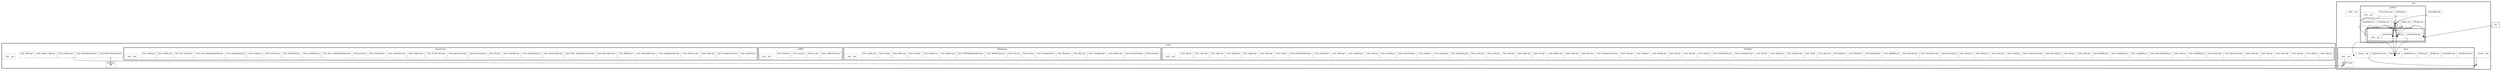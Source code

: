 strict digraph {
compound = true;
concentrate=true;
node [shape=box];

subgraph cluster3317 {
style=bold;label="tests";
GRAPH_DUMMY3317 [shape=point, style=invis];
subgraph cluster901 {
style=bold;label="builtins";
GRAPH_DUMMY901 [shape=point, style=invis];
subgraph cluster241 {
style=dashed;label="test_abs.py";
GRAPH_DUMMY241 [shape=point, style=invis];
}
subgraph cluster252 {
style=dashed;label="test_all.py";
GRAPH_DUMMY252 [shape=point, style=invis];
}
subgraph cluster258 {
style=dashed;label="test_any.py";
GRAPH_DUMMY258 [shape=point, style=invis];
}
subgraph cluster264 {
style=dashed;label="test_ascii.py";
GRAPH_DUMMY264 [shape=point, style=invis];
}
subgraph cluster271 {
style=dashed;label="test_bin.py";
GRAPH_DUMMY271 [shape=point, style=invis];
}
subgraph cluster280 {
style=dashed;label="test_bool.py";
GRAPH_DUMMY280 [shape=point, style=invis];
}
subgraph cluster295 {
style=dashed;label="test_bytearray.py";
GRAPH_DUMMY295 [shape=point, style=invis];
}
subgraph cluster301 {
style=dashed;label="test_bytes.py";
GRAPH_DUMMY301 [shape=point, style=invis];
}
subgraph cluster307 {
style=dashed;label="test_callable.py";
GRAPH_DUMMY307 [shape=point, style=invis];
}
subgraph cluster314 {
style=dashed;label="test_chr.py";
GRAPH_DUMMY314 [shape=point, style=invis];
}
subgraph cluster321 {
style=dashed;label="test_classmethod.py";
GRAPH_DUMMY321 [shape=point, style=invis];
}
subgraph cluster328 {
style=dashed;label="test_compile.py";
GRAPH_DUMMY328 [shape=point, style=invis];
}
subgraph cluster335 {
style=dashed;label="test_complex.py";
GRAPH_DUMMY335 [shape=point, style=invis];
}
subgraph cluster342 {
style=dashed;label="test_delattr.py";
GRAPH_DUMMY342 [shape=point, style=invis];
}
subgraph cluster351 {
style=dashed;label="test_dict.py";
GRAPH_DUMMY351 [shape=point, style=invis];
}
subgraph cluster357 {
style=dashed;label="test_dir.py";
GRAPH_DUMMY357 [shape=point, style=invis];
}
subgraph cluster364 {
style=dashed;label="test_divmod.py";
GRAPH_DUMMY364 [shape=point, style=invis];
}
subgraph cluster375 {
style=dashed;label="test_enumerate.py";
GRAPH_DUMMY375 [shape=point, style=invis];
}
subgraph cluster388 {
style=dashed;label="test_eval.py";
GRAPH_DUMMY388 [shape=point, style=invis];
}
subgraph cluster395 {
style=dashed;label="test_exec.py";
GRAPH_DUMMY395 [shape=point, style=invis];
}
subgraph cluster402 {
style=dashed;label="test_filter.py";
GRAPH_DUMMY402 [shape=point, style=invis];
}
subgraph cluster417 {
style=dashed;label="test_float.py";
GRAPH_DUMMY417 [shape=point, style=invis];
}
subgraph cluster424 {
style=dashed;label="test_format.py";
GRAPH_DUMMY424 [shape=point, style=invis];
}
subgraph cluster431 {
style=dashed;label="test_frozenset.py";
GRAPH_DUMMY431 [shape=point, style=invis];
}
subgraph cluster439 {
style=dashed;label="test_getattr.py";
GRAPH_DUMMY439 [shape=point, style=invis];
}
subgraph cluster448 {
style=dashed;label="test_globals.py";
GRAPH_DUMMY448 [shape=point, style=invis];
}
subgraph cluster459 {
style=dashed;label="test_hasattr.py";
GRAPH_DUMMY459 [shape=point, style=invis];
}
subgraph cluster468 {
style=dashed;label="test_hash.py";
GRAPH_DUMMY468 [shape=point, style=invis];
}
subgraph cluster475 {
style=dashed;label="test_help.py";
GRAPH_DUMMY475 [shape=point, style=invis];
}
subgraph cluster482 {
style=dashed;label="test_hex.py";
GRAPH_DUMMY482 [shape=point, style=invis];
}
subgraph cluster489 {
style=dashed;label="test_id.py";
GRAPH_DUMMY489 [shape=point, style=invis];
}
subgraph cluster496 {
style=dashed;label="test_import.py";
GRAPH_DUMMY496 [shape=point, style=invis];
}
subgraph cluster503 {
style=dashed;label="test_input.py";
GRAPH_DUMMY503 [shape=point, style=invis];
}
subgraph cluster506 {
style=dashed;label="test_int.py";
GRAPH_DUMMY506 [shape=point, style=invis];
}
subgraph cluster513 {
style=dashed;label="test_isinstance.py";
GRAPH_DUMMY513 [shape=point, style=invis];
}
subgraph cluster532 {
style=dashed;label="test_issubclass.py";
GRAPH_DUMMY532 [shape=point, style=invis];
}
subgraph cluster557 {
style=dashed;label="test_iter.py";
GRAPH_DUMMY557 [shape=point, style=invis];
}
subgraph cluster564 {
style=dashed;label="test_len.py";
GRAPH_DUMMY564 [shape=point, style=invis];
}
subgraph cluster571 {
style=dashed;label="test_list.py";
GRAPH_DUMMY571 [shape=point, style=invis];
}
subgraph cluster579 {
style=dashed;label="test_locals.py";
GRAPH_DUMMY579 [shape=point, style=invis];
}
subgraph cluster590 {
style=dashed;label="test_map.py";
GRAPH_DUMMY590 [shape=point, style=invis];
}
subgraph cluster606 {
style=dashed;label="test_max.py";
GRAPH_DUMMY606 [shape=point, style=invis];
}
subgraph cluster620 {
style=dashed;label="test_memoryview.py";
GRAPH_DUMMY620 [shape=point, style=invis];
}
subgraph cluster627 {
style=dashed;label="test_min.py";
GRAPH_DUMMY627 [shape=point, style=invis];
}
subgraph cluster642 {
style=dashed;label="test_next.py";
GRAPH_DUMMY642 [shape=point, style=invis];
}
subgraph cluster657 {
style=dashed;label="test_object.py";
GRAPH_DUMMY657 [shape=point, style=invis];
}
subgraph cluster664 {
style=dashed;label="test_oct.py";
GRAPH_DUMMY664 [shape=point, style=invis];
}
subgraph cluster671 {
style=dashed;label="test_open.py";
GRAPH_DUMMY671 [shape=point, style=invis];
}
subgraph cluster678 {
style=dashed;label="test_ord.py";
GRAPH_DUMMY678 [shape=point, style=invis];
}
subgraph cluster685 {
style=dashed;label="test_pow.py";
GRAPH_DUMMY685 [shape=point, style=invis];
}
subgraph cluster711 {
style=dashed;label="test_print.py";
GRAPH_DUMMY711 [shape=point, style=invis];
}
subgraph cluster728 {
style=dashed;label="test_property.py";
GRAPH_DUMMY728 [shape=point, style=invis];
}
subgraph cluster735 {
style=dashed;label="test_range.py";
GRAPH_DUMMY735 [shape=point, style=invis];
}
subgraph cluster742 {
style=dashed;label="test_repr.py";
GRAPH_DUMMY742 [shape=point, style=invis];
}
subgraph cluster749 {
style=dashed;label="test_reversed.py";
GRAPH_DUMMY749 [shape=point, style=invis];
}
subgraph cluster765 {
style=dashed;label="test_round.py";
GRAPH_DUMMY765 [shape=point, style=invis];
}
subgraph cluster779 {
style=dashed;label="test_set.py";
GRAPH_DUMMY779 [shape=point, style=invis];
}
subgraph cluster790 {
style=dashed;label="test_setattr.py";
GRAPH_DUMMY790 [shape=point, style=invis];
}
subgraph cluster795 {
style=dashed;label="test_slice.py";
GRAPH_DUMMY795 [shape=point, style=invis];
}
subgraph cluster808 {
style=dashed;label="test_sorted.py";
GRAPH_DUMMY808 [shape=point, style=invis];
}
subgraph cluster817 {
style=dashed;label="test_staticmethod.py";
GRAPH_DUMMY817 [shape=point, style=invis];
}
subgraph cluster824 {
style=dashed;label="test_str.py";
GRAPH_DUMMY824 [shape=point, style=invis];
}
subgraph cluster831 {
style=dashed;label="test_sum.py";
GRAPH_DUMMY831 [shape=point, style=invis];
}
subgraph cluster854 {
style=dashed;label="test_super.py";
GRAPH_DUMMY854 [shape=point, style=invis];
}
subgraph cluster861 {
style=dashed;label="test_tuple.py";
GRAPH_DUMMY861 [shape=point, style=invis];
}
subgraph cluster870 {
style=dashed;label="test_type.py";
GRAPH_DUMMY870 [shape=point, style=invis];
}
subgraph cluster879 {
style=dashed;label="test_vars.py";
GRAPH_DUMMY879 [shape=point, style=invis];
}
subgraph cluster890 {
style=dashed;label="test_zip.py";
GRAPH_DUMMY890 [shape=point, style=invis];
}
902 [style=dashed,label="__init__.py"];
}
subgraph cluster1693 {
style=bold;label="datatypes";
GRAPH_DUMMY1693 [shape=point, style=invis];
subgraph cluster903 {
style=dashed;label="test_bool.py";
GRAPH_DUMMY903 [shape=point, style=invis];
}
subgraph cluster923 {
style=dashed;label="test_bytearray.py";
GRAPH_DUMMY923 [shape=point, style=invis];
}
subgraph cluster985 {
style=dashed;label="test_bytes.py";
GRAPH_DUMMY985 [shape=point, style=invis];
}
subgraph cluster1067 {
style=dashed;label="test_complex.py";
GRAPH_DUMMY1067 [shape=point, style=invis];
}
subgraph cluster1088 {
style=dashed;label="test_dict.py";
GRAPH_DUMMY1088 [shape=point, style=invis];
}
subgraph cluster1139 {
style=dashed;label="test_float.py";
GRAPH_DUMMY1139 [shape=point, style=invis];
}
subgraph cluster1183 {
style=dashed;label="test_frozenset.py";
GRAPH_DUMMY1183 [shape=point, style=invis];
}
subgraph cluster1221 {
style=dashed;label="test_int.py";
GRAPH_DUMMY1221 [shape=point, style=invis];
}
subgraph cluster1261 {
style=dashed;label="test_list.py";
GRAPH_DUMMY1261 [shape=point, style=invis];
}
subgraph cluster1340 {
style=dashed;label="test_NoneType.py";
GRAPH_DUMMY1340 [shape=point, style=invis];
}
subgraph cluster1356 {
style=dashed;label="test_NotImplemented.py";
GRAPH_DUMMY1356 [shape=point, style=invis];
}
subgraph cluster1370 {
style=dashed;label="test_object.py";
GRAPH_DUMMY1370 [shape=point, style=invis];
}
subgraph cluster1410 {
style=dashed;label="test_range.py";
GRAPH_DUMMY1410 [shape=point, style=invis];
}
subgraph cluster1440 {
style=dashed;label="test_set.py";
GRAPH_DUMMY1440 [shape=point, style=invis];
}
subgraph cluster1498 {
style=dashed;label="test_slice.py";
GRAPH_DUMMY1498 [shape=point, style=invis];
}
subgraph cluster1528 {
style=dashed;label="test_str.py";
GRAPH_DUMMY1528 [shape=point, style=invis];
}
subgraph cluster1643 {
style=dashed;label="test_tuple.py";
GRAPH_DUMMY1643 [shape=point, style=invis];
}
1694 [style=dashed,label="__init__.py"];
}
subgraph cluster2047 {
style=bold;label="stdlib";
GRAPH_DUMMY2047 [shape=point, style=invis];
subgraph cluster1721 {
style=dashed;label="test_collections.py";
GRAPH_DUMMY1721 [shape=point, style=invis];
}
subgraph cluster1806 {
style=dashed;label="test_os.py";
GRAPH_DUMMY1806 [shape=point, style=invis];
}
subgraph cluster1815 {
style=dashed;label="test_sys.py";
GRAPH_DUMMY1815 [shape=point, style=invis];
}
subgraph cluster1985 {
style=dashed;label="test_time.py";
GRAPH_DUMMY1985 [shape=point, style=invis];
}
2048 [style=dashed,label="__init__.py"];
}
subgraph cluster2819 {
style=bold;label="structures";
GRAPH_DUMMY2819 [shape=point, style=invis];
subgraph cluster2049 {
style=dashed;label="test_assert.py";
GRAPH_DUMMY2049 [shape=point, style=invis];
}
subgraph cluster2056 {
style=dashed;label="test_assignment.py";
GRAPH_DUMMY2056 [shape=point, style=invis];
}
subgraph cluster2097 {
style=dashed;label="test_class.py";
GRAPH_DUMMY2097 [shape=point, style=invis];
}
subgraph cluster2132 {
style=dashed;label="test_closure.py";
GRAPH_DUMMY2132 [shape=point, style=invis];
}
subgraph cluster2145 {
style=dashed;label="test_comparisons.py";
GRAPH_DUMMY2145 [shape=point, style=invis];
}
subgraph cluster2206 {
style=dashed;label="test_decorators.py";
GRAPH_DUMMY2206 [shape=point, style=invis];
}
subgraph cluster2213 {
style=dashed;label="test_delete.py";
GRAPH_DUMMY2213 [shape=point, style=invis];
}
subgraph cluster2228 {
style=dashed;label="test_descriptor.py";
GRAPH_DUMMY2228 [shape=point, style=invis];
}
subgraph cluster2243 {
style=dashed;label="test_dict_comprehension.py";
GRAPH_DUMMY2243 [shape=point, style=invis];
}
subgraph cluster2250 {
style=dashed;label="test_docstrings.py";
GRAPH_DUMMY2250 [shape=point, style=invis];
}
subgraph cluster2257 {
style=dashed;label="test_exception.py";
GRAPH_DUMMY2257 [shape=point, style=invis];
}
subgraph cluster2284 {
style=dashed;label="test_extends.py";
GRAPH_DUMMY2284 [shape=point, style=invis];
}
subgraph cluster2293 {
style=dashed;label="test_for.py";
GRAPH_DUMMY2293 [shape=point, style=invis];
}
subgraph cluster2316 {
style=dashed;label="test_function.py";
GRAPH_DUMMY2316 [shape=point, style=invis];
}
subgraph cluster2399 {
style=dashed;label="test_generator.py";
GRAPH_DUMMY2399 [shape=point, style=invis];
}
subgraph cluster2484 {
style=dashed;label="test_if_elif_else.py";
GRAPH_DUMMY2484 [shape=point, style=invis];
}
subgraph cluster2511 {
style=dashed;label="test_import.py";
GRAPH_DUMMY2511 [shape=point, style=invis];
}
subgraph cluster2572 {
style=dashed;label="test_interface.py";
GRAPH_DUMMY2572 [shape=point, style=invis];
}
subgraph cluster2579 {
style=dashed;label="test_iterator.py";
GRAPH_DUMMY2579 [shape=point, style=invis];
}
subgraph cluster2588 {
style=dashed;label="test_java.py";
GRAPH_DUMMY2588 [shape=point, style=invis];
}
subgraph cluster2629 {
style=dashed;label="test_list_comprehension.py";
GRAPH_DUMMY2629 [shape=point, style=invis];
}
subgraph cluster2638 {
style=dashed;label="test_methods.py";
GRAPH_DUMMY2638 [shape=point, style=invis];
}
subgraph cluster2677 {
style=dashed;label="test_nonlocal.py";
GRAPH_DUMMY2677 [shape=point, style=invis];
}
subgraph cluster2688 {
style=dashed;label="test_return.py";
GRAPH_DUMMY2688 [shape=point, style=invis];
}
subgraph cluster2693 {
style=dashed;label="test_scope.py";
GRAPH_DUMMY2693 [shape=point, style=invis];
}
subgraph cluster2704 {
style=dashed;label="test_sequences.py";
GRAPH_DUMMY2704 [shape=point, style=invis];
}
subgraph cluster2713 {
style=dashed;label="test_set_comprehension.py";
GRAPH_DUMMY2713 [shape=point, style=invis];
}
subgraph cluster2720 {
style=dashed;label="test_try_catch.py";
GRAPH_DUMMY2720 [shape=point, style=invis];
}
subgraph cluster2779 {
style=dashed;label="test_while.py";
GRAPH_DUMMY2779 [shape=point, style=invis];
}
subgraph cluster2802 {
style=dashed;label="test_with.py";
GRAPH_DUMMY2802 [shape=point, style=invis];
}
2820 [style=dashed,label="__init__.py"];
}
subgraph cluster1695 {
style=dashed;label="microbenchmarks.py";
GRAPH_DUMMY1695 [shape=point, style=invis];
}
subgraph cluster2821 {
style=dashed;label="test_benchmarks.py";
GRAPH_DUMMY2821 [shape=point, style=invis];
}
subgraph cluster2837 {
style=dashed;label="test_codecs.py";
GRAPH_DUMMY2837 [shape=point, style=invis];
}
subgraph cluster2957 {
style=dashed;label="test_large_code.py";
GRAPH_DUMMY2957 [shape=point, style=invis];
}
subgraph cluster2968 {
style=dashed;label="test_utils.py";
GRAPH_DUMMY2968 [shape=point, style=invis];
}
subgraph cluster3035 {
style=dashed;label="utils.py";
GRAPH_DUMMY3035 [shape=point, style=invis];
}
3318 [style=dashed,label="__init__.py"];
}
subgraph cluster8731 {
style=bold;label="voc";
GRAPH_DUMMY8731 [shape=point, style=invis];
subgraph cluster7326 {
style=bold;label="java";
GRAPH_DUMMY7326 [shape=point, style=invis];
subgraph cluster3456 {
style=dashed;label="attributes.py";
GRAPH_DUMMY3456 [shape=point, style=invis];
}
subgraph cluster4233 {
style=dashed;label="constants.py";
GRAPH_DUMMY4233 [shape=point, style=invis];
}
subgraph cluster4575 {
style=dashed;label="fields.py";
GRAPH_DUMMY4575 [shape=point, style=invis];
}
subgraph cluster4636 {
style=dashed;label="klass.py";
GRAPH_DUMMY4636 [shape=point, style=invis];
}
subgraph cluster4804 {
style=dashed;label="methods.py";
GRAPH_DUMMY4804 [shape=point, style=invis];
}
subgraph cluster4874 {
style=dashed;label="mutf_8.py";
GRAPH_DUMMY4874 [shape=point, style=invis];
}
subgraph cluster4970 {
style=dashed;label="opcodes.py";
GRAPH_DUMMY4970 [shape=point, style=invis];
}
subgraph cluster7320 {
style=dashed;label="signatures.py";
GRAPH_DUMMY7320 [shape=point, style=invis];
}
7327 [style=dashed,label="__init__.py"];
subgraph cluster7328 {
style=dashed;label="__main__.py";
GRAPH_DUMMY7328 [shape=point, style=invis];
}
}
subgraph cluster8689 {
style=bold;label="python";
GRAPH_DUMMY8689 [shape=point, style=invis];
subgraph cluster8687 {
style=bold;label="types";
GRAPH_DUMMY8687 [shape=point, style=invis];
subgraph cluster8449 {
style=dashed;label="java.py";
GRAPH_DUMMY8449 [shape=point, style=invis];
}
subgraph cluster8522 {
style=dashed;label="primitives.py";
GRAPH_DUMMY8522 [shape=point, style=invis];
}
subgraph cluster8630 {
style=dashed;label="python.py";
GRAPH_DUMMY8630 [shape=point, style=invis];
}
8688 [style=dashed,label="__init__.py"];
}
subgraph cluster7335 {
style=dashed;label="ast.py";
GRAPH_DUMMY7335 [shape=point, style=invis];
}
subgraph cluster7653 {
style=dashed;label="blocks.py";
GRAPH_DUMMY7653 [shape=point, style=invis];
}
subgraph cluster7764 {
style=dashed;label="debug.py";
GRAPH_DUMMY7764 [shape=point, style=invis];
}
subgraph cluster7799 {
style=dashed;label="klass.py";
GRAPH_DUMMY7799 [shape=point, style=invis];
}
subgraph cluster7897 {
style=dashed;label="methods.py";
GRAPH_DUMMY7897 [shape=point, style=invis];
}
subgraph cluster8234 {
style=dashed;label="modules.py";
GRAPH_DUMMY8234 [shape=point, style=invis];
}
subgraph cluster8309 {
style=dashed;label="structures.py";
GRAPH_DUMMY8309 [shape=point, style=invis];
}
8690 [style=dashed,label="__init__.py"];
}
subgraph cluster8691 {
style=dashed;label="transpiler.py";
GRAPH_DUMMY8691 [shape=point, style=invis];
}
subgraph cluster8732 {
style=dashed;label="__init__.py";
GRAPH_DUMMY8732 [shape=point, style=invis];
}
subgraph cluster8734 {
style=dashed;label="__main__.py";
GRAPH_DUMMY8734 [shape=point, style=invis];
}
}
55 -> GRAPH_DUMMY8687;
GRAPH_DUMMY1695 -> GRAPH_DUMMY3035;
GRAPH_DUMMY2837 -> GRAPH_DUMMY4874;
7327 -> GRAPH_DUMMY4874;
GRAPH_DUMMY7328 -> GRAPH_DUMMY8731;
GRAPH_DUMMY7335 -> GRAPH_DUMMY7335;
GRAPH_DUMMY7335 -> GRAPH_DUMMY4970;
GRAPH_DUMMY7335 -> GRAPH_DUMMY8449;
GRAPH_DUMMY7335 -> GRAPH_DUMMY8630;
GRAPH_DUMMY7653 -> GRAPH_DUMMY8687;
GRAPH_DUMMY7653 -> GRAPH_DUMMY4970;
GRAPH_DUMMY7653 -> GRAPH_DUMMY8449;
GRAPH_DUMMY7653 -> GRAPH_DUMMY8630;
GRAPH_DUMMY7764 -> GRAPH_DUMMY7335;
GRAPH_DUMMY7764 -> GRAPH_DUMMY4970;
GRAPH_DUMMY7799 -> GRAPH_DUMMY4970;
GRAPH_DUMMY7799 -> GRAPH_DUMMY8449;
GRAPH_DUMMY7799 -> GRAPH_DUMMY8630;
GRAPH_DUMMY7897 -> GRAPH_DUMMY4970;
GRAPH_DUMMY7897 -> GRAPH_DUMMY8449;
GRAPH_DUMMY7897 -> GRAPH_DUMMY8630;
GRAPH_DUMMY8234 -> GRAPH_DUMMY4970;
GRAPH_DUMMY8234 -> GRAPH_DUMMY8449;
GRAPH_DUMMY8234 -> GRAPH_DUMMY8630;
GRAPH_DUMMY8309 -> GRAPH_DUMMY4970;
GRAPH_DUMMY8449 -> GRAPH_DUMMY4970;
GRAPH_DUMMY8522 -> GRAPH_DUMMY4970;
GRAPH_DUMMY8630 -> GRAPH_DUMMY4970;
GRAPH_DUMMY8630 -> GRAPH_DUMMY7326;
GRAPH_DUMMY8691 -> GRAPH_DUMMY7335;
GRAPH_DUMMY8734 -> GRAPH_DUMMY8731;

}

